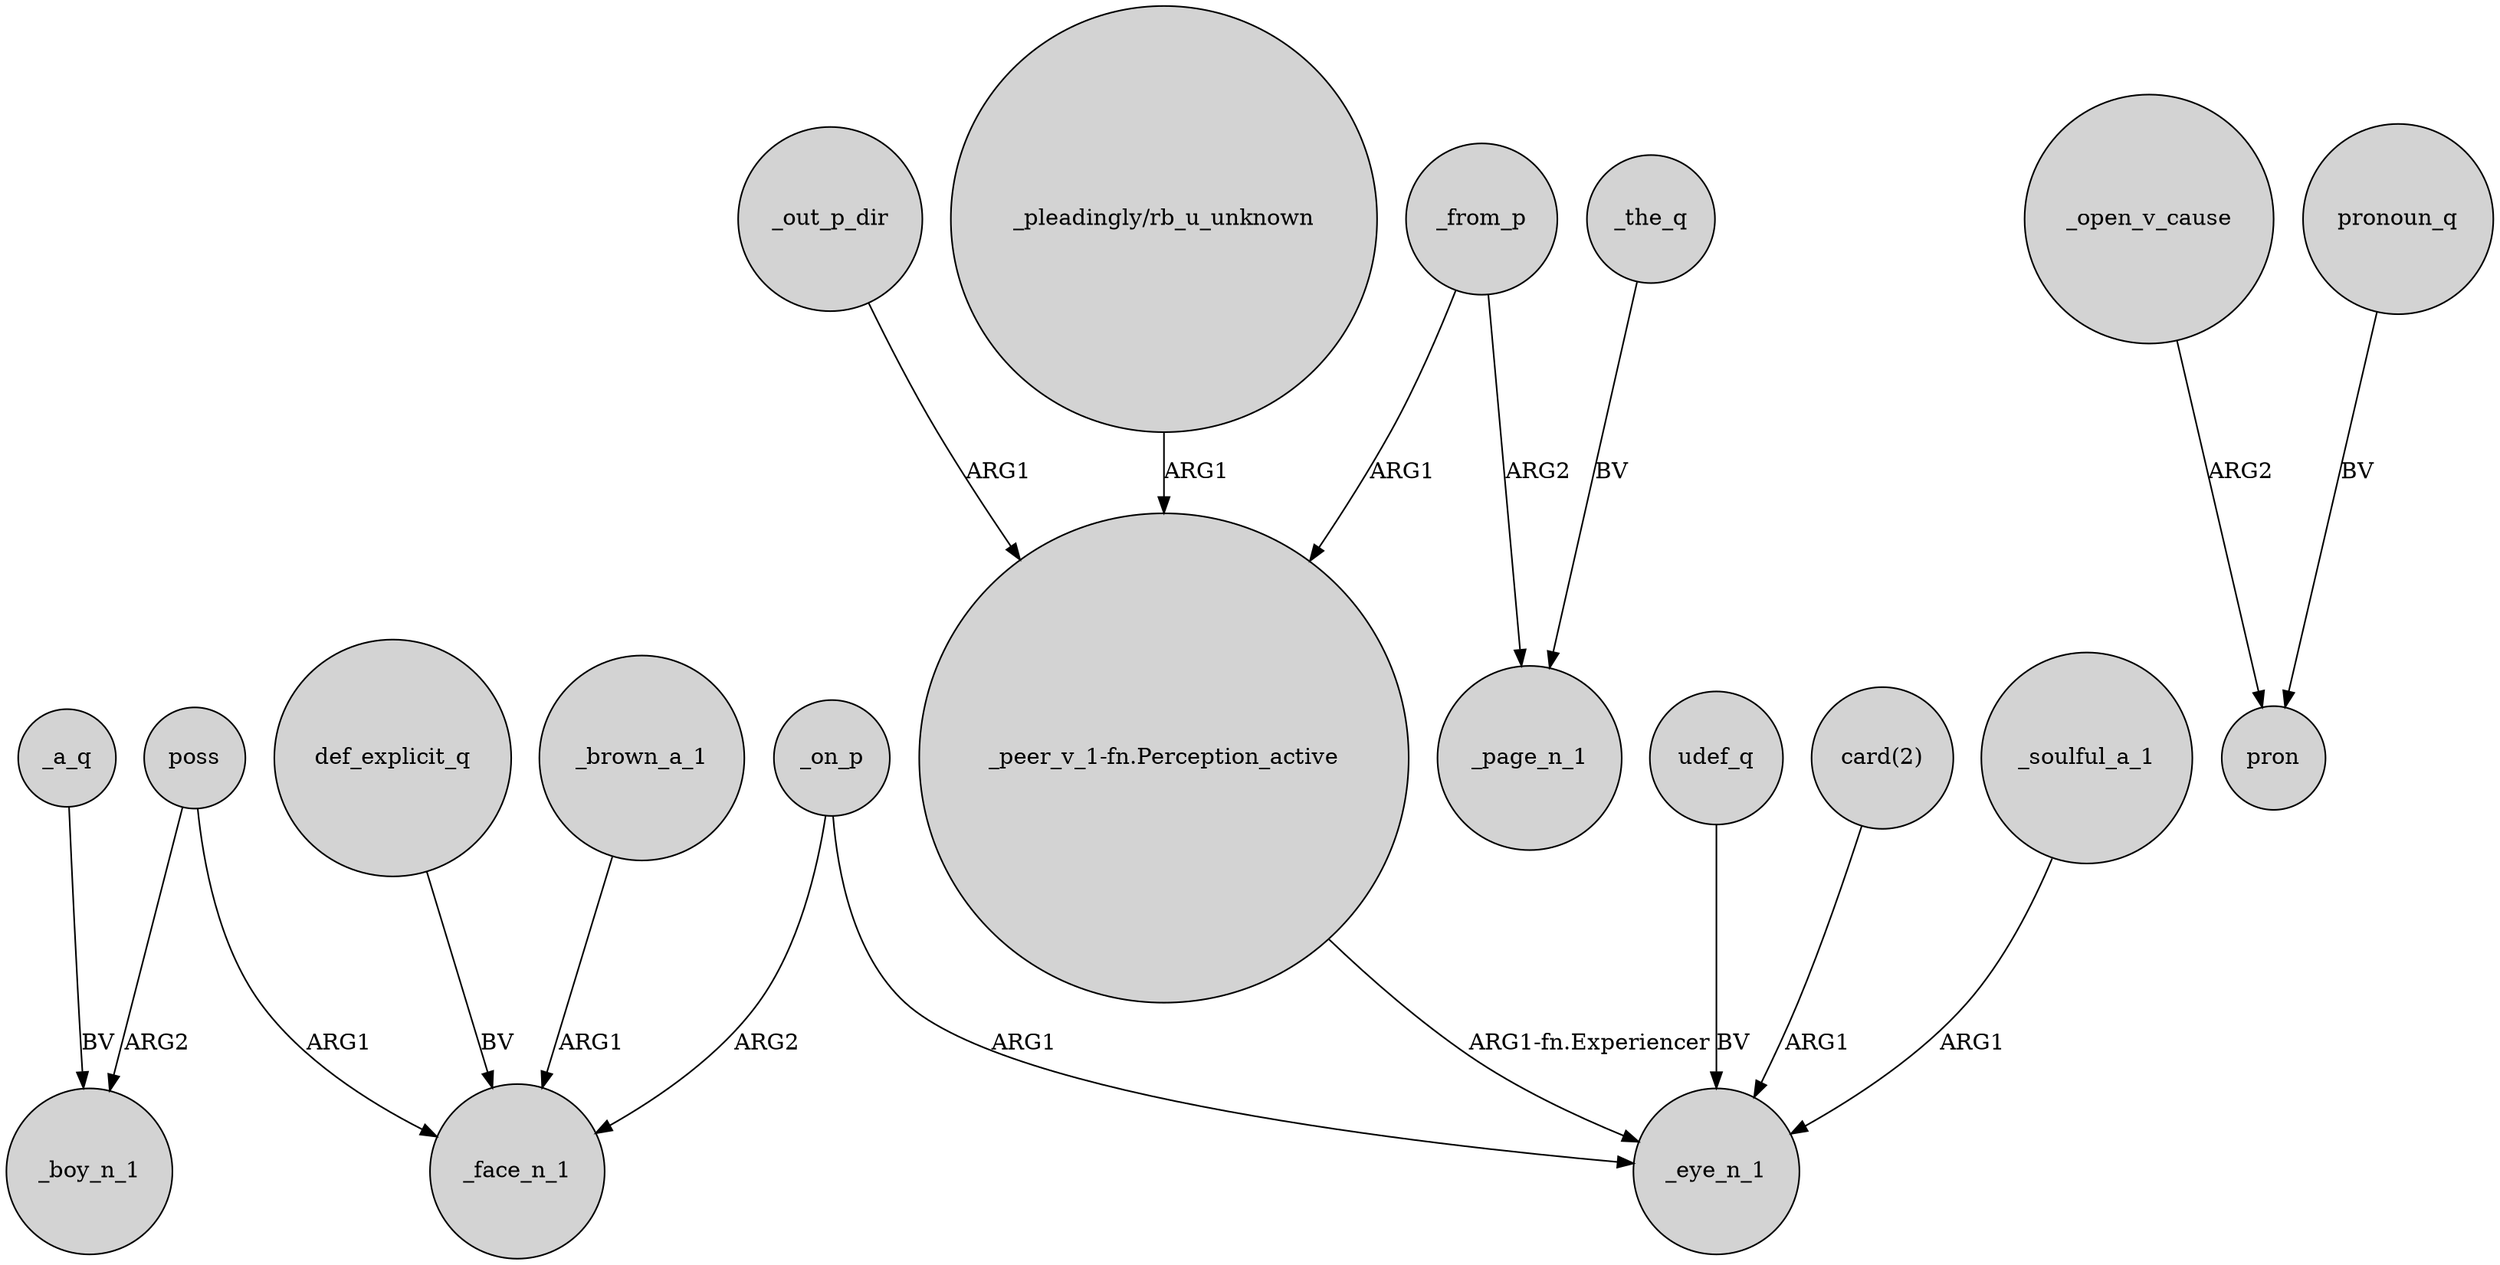 digraph {
	node [shape=circle style=filled]
	_on_p -> _face_n_1 [label=ARG2]
	_open_v_cause -> pron [label=ARG2]
	_out_p_dir -> "_peer_v_1-fn.Perception_active" [label=ARG1]
	poss -> _face_n_1 [label=ARG1]
	_from_p -> "_peer_v_1-fn.Perception_active" [label=ARG1]
	_a_q -> _boy_n_1 [label=BV]
	poss -> _boy_n_1 [label=ARG2]
	"_peer_v_1-fn.Perception_active" -> _eye_n_1 [label="ARG1-fn.Experiencer"]
	def_explicit_q -> _face_n_1 [label=BV]
	udef_q -> _eye_n_1 [label=BV]
	_the_q -> _page_n_1 [label=BV]
	"card(2)" -> _eye_n_1 [label=ARG1]
	_on_p -> _eye_n_1 [label=ARG1]
	"_pleadingly/rb_u_unknown" -> "_peer_v_1-fn.Perception_active" [label=ARG1]
	_brown_a_1 -> _face_n_1 [label=ARG1]
	_soulful_a_1 -> _eye_n_1 [label=ARG1]
	_from_p -> _page_n_1 [label=ARG2]
	pronoun_q -> pron [label=BV]
}
